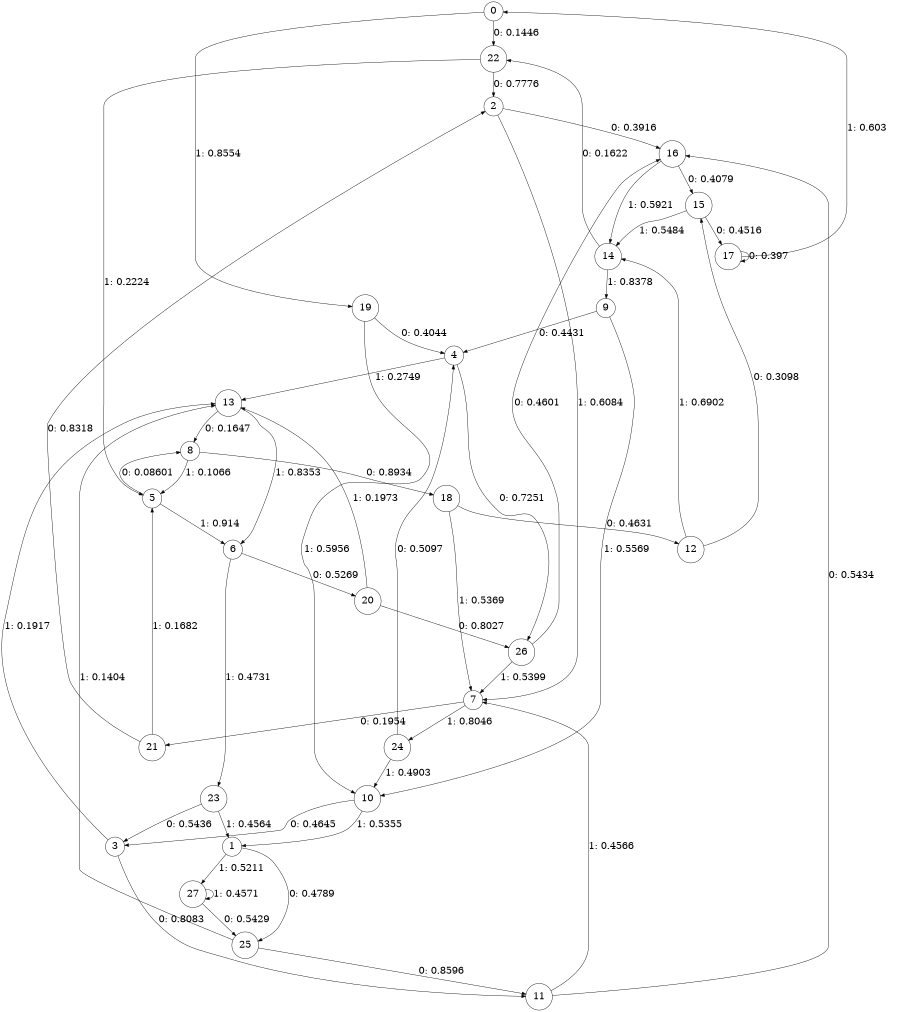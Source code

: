 digraph "ch13concat_phase3_L7" {
size = "6,8.5";
ratio = "fill";
node [shape = circle];
node [fontsize = 24];
edge [fontsize = 24];
0 -> 22 [label = "0: 0.1446   "];
0 -> 19 [label = "1: 0.8554   "];
1 -> 25 [label = "0: 0.4789   "];
1 -> 27 [label = "1: 0.5211   "];
2 -> 16 [label = "0: 0.3916   "];
2 -> 7 [label = "1: 0.6084   "];
3 -> 11 [label = "0: 0.8083   "];
3 -> 13 [label = "1: 0.1917   "];
4 -> 26 [label = "0: 0.7251   "];
4 -> 13 [label = "1: 0.2749   "];
5 -> 8 [label = "0: 0.08601  "];
5 -> 6 [label = "1: 0.914    "];
6 -> 20 [label = "0: 0.5269   "];
6 -> 23 [label = "1: 0.4731   "];
7 -> 21 [label = "0: 0.1954   "];
7 -> 24 [label = "1: 0.8046   "];
8 -> 18 [label = "0: 0.8934   "];
8 -> 5 [label = "1: 0.1066   "];
9 -> 4 [label = "0: 0.4431   "];
9 -> 10 [label = "1: 0.5569   "];
10 -> 3 [label = "0: 0.4645   "];
10 -> 1 [label = "1: 0.5355   "];
11 -> 16 [label = "0: 0.5434   "];
11 -> 7 [label = "1: 0.4566   "];
12 -> 15 [label = "0: 0.3098   "];
12 -> 14 [label = "1: 0.6902   "];
13 -> 8 [label = "0: 0.1647   "];
13 -> 6 [label = "1: 0.8353   "];
14 -> 22 [label = "0: 0.1622   "];
14 -> 9 [label = "1: 0.8378   "];
15 -> 17 [label = "0: 0.4516   "];
15 -> 14 [label = "1: 0.5484   "];
16 -> 15 [label = "0: 0.4079   "];
16 -> 14 [label = "1: 0.5921   "];
17 -> 17 [label = "0: 0.397    "];
17 -> 0 [label = "1: 0.603    "];
18 -> 12 [label = "0: 0.4631   "];
18 -> 7 [label = "1: 0.5369   "];
19 -> 4 [label = "0: 0.4044   "];
19 -> 10 [label = "1: 0.5956   "];
20 -> 26 [label = "0: 0.8027   "];
20 -> 13 [label = "1: 0.1973   "];
21 -> 2 [label = "0: 0.8318   "];
21 -> 5 [label = "1: 0.1682   "];
22 -> 2 [label = "0: 0.7776   "];
22 -> 5 [label = "1: 0.2224   "];
23 -> 3 [label = "0: 0.5436   "];
23 -> 1 [label = "1: 0.4564   "];
24 -> 4 [label = "0: 0.5097   "];
24 -> 10 [label = "1: 0.4903   "];
25 -> 11 [label = "0: 0.8596   "];
25 -> 13 [label = "1: 0.1404   "];
26 -> 16 [label = "0: 0.4601   "];
26 -> 7 [label = "1: 0.5399   "];
27 -> 25 [label = "0: 0.5429   "];
27 -> 27 [label = "1: 0.4571   "];
}